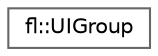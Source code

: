digraph "Graphical Class Hierarchy"
{
 // INTERACTIVE_SVG=YES
 // LATEX_PDF_SIZE
  bgcolor="transparent";
  edge [fontname=Helvetica,fontsize=10,labelfontname=Helvetica,labelfontsize=10];
  node [fontname=Helvetica,fontsize=10,shape=box,height=0.2,width=0.4];
  rankdir="LR";
  Node0 [id="Node000000",label="fl::UIGroup",height=0.2,width=0.4,color="grey40", fillcolor="white", style="filled",URL="$d4/d3a/classfl_1_1_u_i_group.html",tooltip=" "];
}
